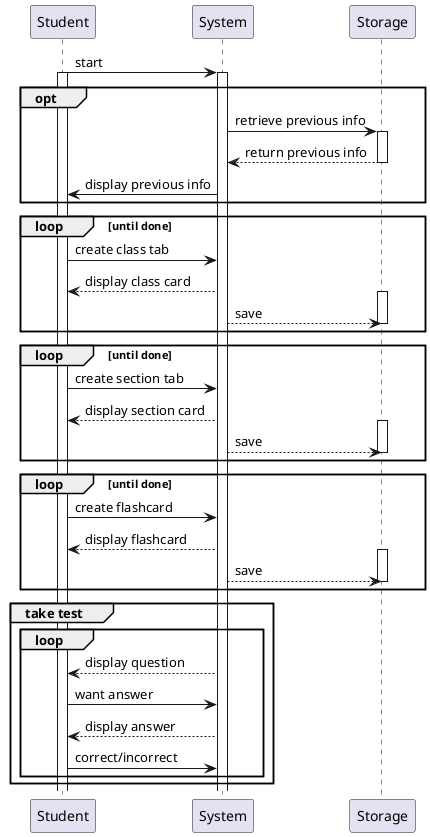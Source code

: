 @startuml
Student -> System : start
activate Student
activate System

opt
System -> Storage : retrieve previous info
activate Storage
Storage --> System : return previous info
deactivate Storage
System -> Student : display previous info
end

loop until done
Student -> System : create class tab
System --> Student : display class card
activate Storage
System --> Storage : save
deactivate Storage
end

loop until done
Student -> System : create section tab
System --> Student : display section card
activate Storage
System --> Storage : save
deactivate Storage
end

loop until done
Student -> System : create flashcard
System --> Student : display flashcard
activate Storage
System --> Storage : save
deactivate Storage
end

group take test

loop
System --> Student : display question
Student -> System : want answer
System --> Student : display answer
Student -> System : correct/incorrect

end


end

@enduml